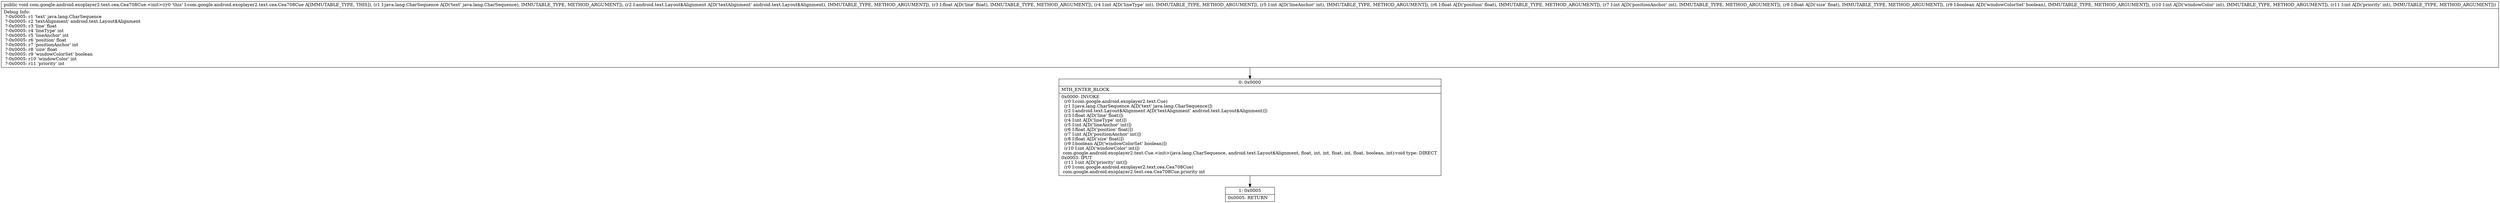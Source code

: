 digraph "CFG forcom.google.android.exoplayer2.text.cea.Cea708Cue.\<init\>(Ljava\/lang\/CharSequence;Landroid\/text\/Layout$Alignment;FIIFIFZII)V" {
Node_0 [shape=record,label="{0\:\ 0x0000|MTH_ENTER_BLOCK\l|0x0000: INVOKE  \l  (r0 I:com.google.android.exoplayer2.text.Cue)\l  (r1 I:java.lang.CharSequence A[D('text' java.lang.CharSequence)])\l  (r2 I:android.text.Layout$Alignment A[D('textAlignment' android.text.Layout$Alignment)])\l  (r3 I:float A[D('line' float)])\l  (r4 I:int A[D('lineType' int)])\l  (r5 I:int A[D('lineAnchor' int)])\l  (r6 I:float A[D('position' float)])\l  (r7 I:int A[D('positionAnchor' int)])\l  (r8 I:float A[D('size' float)])\l  (r9 I:boolean A[D('windowColorSet' boolean)])\l  (r10 I:int A[D('windowColor' int)])\l com.google.android.exoplayer2.text.Cue.\<init\>(java.lang.CharSequence, android.text.Layout$Alignment, float, int, int, float, int, float, boolean, int):void type: DIRECT \l0x0003: IPUT  \l  (r11 I:int A[D('priority' int)])\l  (r0 I:com.google.android.exoplayer2.text.cea.Cea708Cue)\l com.google.android.exoplayer2.text.cea.Cea708Cue.priority int \l}"];
Node_1 [shape=record,label="{1\:\ 0x0005|0x0005: RETURN   \l}"];
MethodNode[shape=record,label="{public void com.google.android.exoplayer2.text.cea.Cea708Cue.\<init\>((r0 'this' I:com.google.android.exoplayer2.text.cea.Cea708Cue A[IMMUTABLE_TYPE, THIS]), (r1 I:java.lang.CharSequence A[D('text' java.lang.CharSequence), IMMUTABLE_TYPE, METHOD_ARGUMENT]), (r2 I:android.text.Layout$Alignment A[D('textAlignment' android.text.Layout$Alignment), IMMUTABLE_TYPE, METHOD_ARGUMENT]), (r3 I:float A[D('line' float), IMMUTABLE_TYPE, METHOD_ARGUMENT]), (r4 I:int A[D('lineType' int), IMMUTABLE_TYPE, METHOD_ARGUMENT]), (r5 I:int A[D('lineAnchor' int), IMMUTABLE_TYPE, METHOD_ARGUMENT]), (r6 I:float A[D('position' float), IMMUTABLE_TYPE, METHOD_ARGUMENT]), (r7 I:int A[D('positionAnchor' int), IMMUTABLE_TYPE, METHOD_ARGUMENT]), (r8 I:float A[D('size' float), IMMUTABLE_TYPE, METHOD_ARGUMENT]), (r9 I:boolean A[D('windowColorSet' boolean), IMMUTABLE_TYPE, METHOD_ARGUMENT]), (r10 I:int A[D('windowColor' int), IMMUTABLE_TYPE, METHOD_ARGUMENT]), (r11 I:int A[D('priority' int), IMMUTABLE_TYPE, METHOD_ARGUMENT]))  | Debug Info:\l  ?\-0x0005: r1 'text' java.lang.CharSequence\l  ?\-0x0005: r2 'textAlignment' android.text.Layout$Alignment\l  ?\-0x0005: r3 'line' float\l  ?\-0x0005: r4 'lineType' int\l  ?\-0x0005: r5 'lineAnchor' int\l  ?\-0x0005: r6 'position' float\l  ?\-0x0005: r7 'positionAnchor' int\l  ?\-0x0005: r8 'size' float\l  ?\-0x0005: r9 'windowColorSet' boolean\l  ?\-0x0005: r10 'windowColor' int\l  ?\-0x0005: r11 'priority' int\l}"];
MethodNode -> Node_0;
Node_0 -> Node_1;
}

